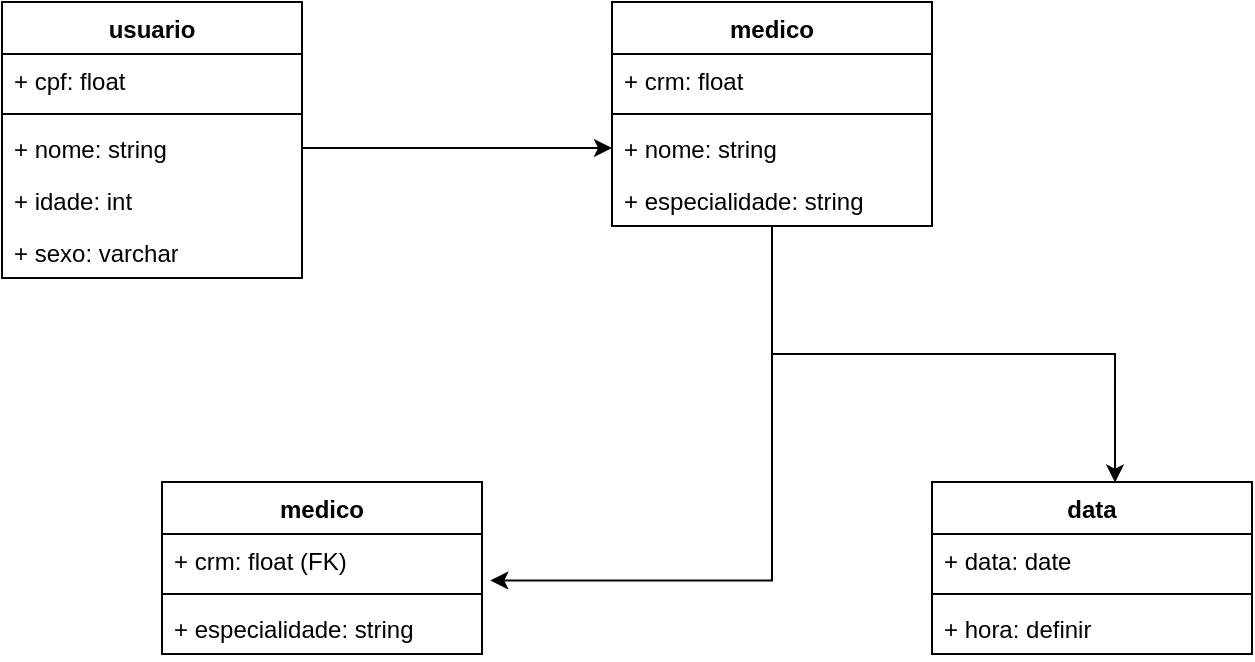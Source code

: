 <mxfile version="24.7.5">
  <diagram name="Page-1" id="e7e014a7-5840-1c2e-5031-d8a46d1fe8dd">
    <mxGraphModel dx="989" dy="608" grid="1" gridSize="10" guides="1" tooltips="1" connect="1" arrows="1" fold="1" page="1" pageScale="1" pageWidth="1169" pageHeight="826" background="none" math="0" shadow="0">
      <root>
        <mxCell id="0" />
        <mxCell id="1" parent="0" />
        <mxCell id="2-jTnIZ5PtohlDiZWZ4Y-1" value="medico" style="swimlane;fontStyle=1;align=center;verticalAlign=top;childLayout=stackLayout;horizontal=1;startSize=26;horizontalStack=0;resizeParent=1;resizeParentMax=0;resizeLast=0;collapsible=1;marginBottom=0;whiteSpace=wrap;html=1;" vertex="1" parent="1">
          <mxGeometry x="505" y="80" width="160" height="112" as="geometry" />
        </mxCell>
        <mxCell id="2-jTnIZ5PtohlDiZWZ4Y-2" value="+ crm: float" style="text;strokeColor=none;fillColor=none;align=left;verticalAlign=top;spacingLeft=4;spacingRight=4;overflow=hidden;rotatable=0;points=[[0,0.5],[1,0.5]];portConstraint=eastwest;whiteSpace=wrap;html=1;" vertex="1" parent="2-jTnIZ5PtohlDiZWZ4Y-1">
          <mxGeometry y="26" width="160" height="26" as="geometry" />
        </mxCell>
        <mxCell id="2-jTnIZ5PtohlDiZWZ4Y-3" value="" style="line;strokeWidth=1;fillColor=none;align=left;verticalAlign=middle;spacingTop=-1;spacingLeft=3;spacingRight=3;rotatable=0;labelPosition=right;points=[];portConstraint=eastwest;strokeColor=inherit;" vertex="1" parent="2-jTnIZ5PtohlDiZWZ4Y-1">
          <mxGeometry y="52" width="160" height="8" as="geometry" />
        </mxCell>
        <mxCell id="2-jTnIZ5PtohlDiZWZ4Y-4" value="+ nome: string&lt;div&gt;&lt;br&gt;&lt;/div&gt;" style="text;strokeColor=none;fillColor=none;align=left;verticalAlign=top;spacingLeft=4;spacingRight=4;overflow=hidden;rotatable=0;points=[[0,0.5],[1,0.5]];portConstraint=eastwest;whiteSpace=wrap;html=1;" vertex="1" parent="2-jTnIZ5PtohlDiZWZ4Y-1">
          <mxGeometry y="60" width="160" height="26" as="geometry" />
        </mxCell>
        <mxCell id="2-jTnIZ5PtohlDiZWZ4Y-13" value="+ especialidade: string" style="text;strokeColor=none;fillColor=none;align=left;verticalAlign=top;spacingLeft=4;spacingRight=4;overflow=hidden;rotatable=0;points=[[0,0.5],[1,0.5]];portConstraint=eastwest;whiteSpace=wrap;html=1;" vertex="1" parent="2-jTnIZ5PtohlDiZWZ4Y-1">
          <mxGeometry y="86" width="160" height="26" as="geometry" />
        </mxCell>
        <mxCell id="7rYI14MaLubDyUynpP8Q-42" value="usuario" style="swimlane;fontStyle=1;align=center;verticalAlign=top;childLayout=stackLayout;horizontal=1;startSize=26;horizontalStack=0;resizeParent=1;resizeParentMax=0;resizeLast=0;collapsible=1;marginBottom=0;whiteSpace=wrap;html=1;" parent="1" vertex="1">
          <mxGeometry x="200" y="80" width="150" height="138" as="geometry" />
        </mxCell>
        <mxCell id="7rYI14MaLubDyUynpP8Q-43" value="+ cpf: float" style="text;strokeColor=none;fillColor=none;align=left;verticalAlign=top;spacingLeft=4;spacingRight=4;overflow=hidden;rotatable=0;points=[[0,0.5],[1,0.5]];portConstraint=eastwest;whiteSpace=wrap;html=1;" parent="7rYI14MaLubDyUynpP8Q-42" vertex="1">
          <mxGeometry y="26" width="150" height="26" as="geometry" />
        </mxCell>
        <mxCell id="7rYI14MaLubDyUynpP8Q-44" value="" style="line;strokeWidth=1;fillColor=none;align=left;verticalAlign=middle;spacingTop=-1;spacingLeft=3;spacingRight=3;rotatable=0;labelPosition=right;points=[];portConstraint=eastwest;strokeColor=inherit;" parent="7rYI14MaLubDyUynpP8Q-42" vertex="1">
          <mxGeometry y="52" width="150" height="8" as="geometry" />
        </mxCell>
        <mxCell id="7rYI14MaLubDyUynpP8Q-45" value="+ nome: string" style="text;strokeColor=none;fillColor=none;align=left;verticalAlign=top;spacingLeft=4;spacingRight=4;overflow=hidden;rotatable=0;points=[[0,0.5],[1,0.5]];portConstraint=eastwest;whiteSpace=wrap;html=1;" parent="7rYI14MaLubDyUynpP8Q-42" vertex="1">
          <mxGeometry y="60" width="150" height="26" as="geometry" />
        </mxCell>
        <mxCell id="2-jTnIZ5PtohlDiZWZ4Y-11" value="+ idade: int&lt;div&gt;&lt;br&gt;&lt;/div&gt;" style="text;strokeColor=none;fillColor=none;align=left;verticalAlign=top;spacingLeft=4;spacingRight=4;overflow=hidden;rotatable=0;points=[[0,0.5],[1,0.5]];portConstraint=eastwest;whiteSpace=wrap;html=1;" vertex="1" parent="7rYI14MaLubDyUynpP8Q-42">
          <mxGeometry y="86" width="150" height="26" as="geometry" />
        </mxCell>
        <mxCell id="2-jTnIZ5PtohlDiZWZ4Y-12" value="&lt;div&gt;+ sexo: varchar&lt;/div&gt;" style="text;strokeColor=none;fillColor=none;align=left;verticalAlign=top;spacingLeft=4;spacingRight=4;overflow=hidden;rotatable=0;points=[[0,0.5],[1,0.5]];portConstraint=eastwest;whiteSpace=wrap;html=1;" vertex="1" parent="7rYI14MaLubDyUynpP8Q-42">
          <mxGeometry y="112" width="150" height="26" as="geometry" />
        </mxCell>
        <mxCell id="2-jTnIZ5PtohlDiZWZ4Y-15" value="medico" style="swimlane;fontStyle=1;align=center;verticalAlign=top;childLayout=stackLayout;horizontal=1;startSize=26;horizontalStack=0;resizeParent=1;resizeParentMax=0;resizeLast=0;collapsible=1;marginBottom=0;whiteSpace=wrap;html=1;" vertex="1" parent="1">
          <mxGeometry x="280" y="320" width="160" height="86" as="geometry" />
        </mxCell>
        <mxCell id="2-jTnIZ5PtohlDiZWZ4Y-16" value="+ crm: float (FK)" style="text;strokeColor=none;fillColor=none;align=left;verticalAlign=top;spacingLeft=4;spacingRight=4;overflow=hidden;rotatable=0;points=[[0,0.5],[1,0.5]];portConstraint=eastwest;whiteSpace=wrap;html=1;" vertex="1" parent="2-jTnIZ5PtohlDiZWZ4Y-15">
          <mxGeometry y="26" width="160" height="26" as="geometry" />
        </mxCell>
        <mxCell id="2-jTnIZ5PtohlDiZWZ4Y-17" value="" style="line;strokeWidth=1;fillColor=none;align=left;verticalAlign=middle;spacingTop=-1;spacingLeft=3;spacingRight=3;rotatable=0;labelPosition=right;points=[];portConstraint=eastwest;strokeColor=inherit;" vertex="1" parent="2-jTnIZ5PtohlDiZWZ4Y-15">
          <mxGeometry y="52" width="160" height="8" as="geometry" />
        </mxCell>
        <mxCell id="2-jTnIZ5PtohlDiZWZ4Y-19" value="+ especialidade: string" style="text;strokeColor=none;fillColor=none;align=left;verticalAlign=top;spacingLeft=4;spacingRight=4;overflow=hidden;rotatable=0;points=[[0,0.5],[1,0.5]];portConstraint=eastwest;whiteSpace=wrap;html=1;" vertex="1" parent="2-jTnIZ5PtohlDiZWZ4Y-15">
          <mxGeometry y="60" width="160" height="26" as="geometry" />
        </mxCell>
        <mxCell id="2-jTnIZ5PtohlDiZWZ4Y-20" value="data" style="swimlane;fontStyle=1;align=center;verticalAlign=top;childLayout=stackLayout;horizontal=1;startSize=26;horizontalStack=0;resizeParent=1;resizeParentMax=0;resizeLast=0;collapsible=1;marginBottom=0;whiteSpace=wrap;html=1;" vertex="1" parent="1">
          <mxGeometry x="665" y="320" width="160" height="86" as="geometry" />
        </mxCell>
        <mxCell id="2-jTnIZ5PtohlDiZWZ4Y-21" value="+ data: date" style="text;strokeColor=none;fillColor=none;align=left;verticalAlign=top;spacingLeft=4;spacingRight=4;overflow=hidden;rotatable=0;points=[[0,0.5],[1,0.5]];portConstraint=eastwest;whiteSpace=wrap;html=1;" vertex="1" parent="2-jTnIZ5PtohlDiZWZ4Y-20">
          <mxGeometry y="26" width="160" height="26" as="geometry" />
        </mxCell>
        <mxCell id="2-jTnIZ5PtohlDiZWZ4Y-22" value="" style="line;strokeWidth=1;fillColor=none;align=left;verticalAlign=middle;spacingTop=-1;spacingLeft=3;spacingRight=3;rotatable=0;labelPosition=right;points=[];portConstraint=eastwest;strokeColor=inherit;" vertex="1" parent="2-jTnIZ5PtohlDiZWZ4Y-20">
          <mxGeometry y="52" width="160" height="8" as="geometry" />
        </mxCell>
        <mxCell id="2-jTnIZ5PtohlDiZWZ4Y-23" value="&lt;div&gt;+ hora: definir&lt;/div&gt;" style="text;strokeColor=none;fillColor=none;align=left;verticalAlign=top;spacingLeft=4;spacingRight=4;overflow=hidden;rotatable=0;points=[[0,0.5],[1,0.5]];portConstraint=eastwest;whiteSpace=wrap;html=1;" vertex="1" parent="2-jTnIZ5PtohlDiZWZ4Y-20">
          <mxGeometry y="60" width="160" height="26" as="geometry" />
        </mxCell>
        <mxCell id="2-jTnIZ5PtohlDiZWZ4Y-30" style="edgeStyle=orthogonalEdgeStyle;rounded=0;orthogonalLoop=1;jettySize=auto;html=1;exitX=1;exitY=0.5;exitDx=0;exitDy=0;entryX=0;entryY=0.5;entryDx=0;entryDy=0;" edge="1" parent="1" source="7rYI14MaLubDyUynpP8Q-45" target="2-jTnIZ5PtohlDiZWZ4Y-4">
          <mxGeometry relative="1" as="geometry" />
        </mxCell>
        <mxCell id="2-jTnIZ5PtohlDiZWZ4Y-31" style="edgeStyle=orthogonalEdgeStyle;rounded=0;orthogonalLoop=1;jettySize=auto;html=1;entryX=1.026;entryY=0.894;entryDx=0;entryDy=0;entryPerimeter=0;" edge="1" parent="1" source="2-jTnIZ5PtohlDiZWZ4Y-1" target="2-jTnIZ5PtohlDiZWZ4Y-16">
          <mxGeometry relative="1" as="geometry" />
        </mxCell>
        <mxCell id="2-jTnIZ5PtohlDiZWZ4Y-32" style="edgeStyle=orthogonalEdgeStyle;rounded=0;orthogonalLoop=1;jettySize=auto;html=1;entryX=0.572;entryY=0.003;entryDx=0;entryDy=0;entryPerimeter=0;" edge="1" parent="1" source="2-jTnIZ5PtohlDiZWZ4Y-1" target="2-jTnIZ5PtohlDiZWZ4Y-20">
          <mxGeometry relative="1" as="geometry" />
        </mxCell>
      </root>
    </mxGraphModel>
  </diagram>
</mxfile>
